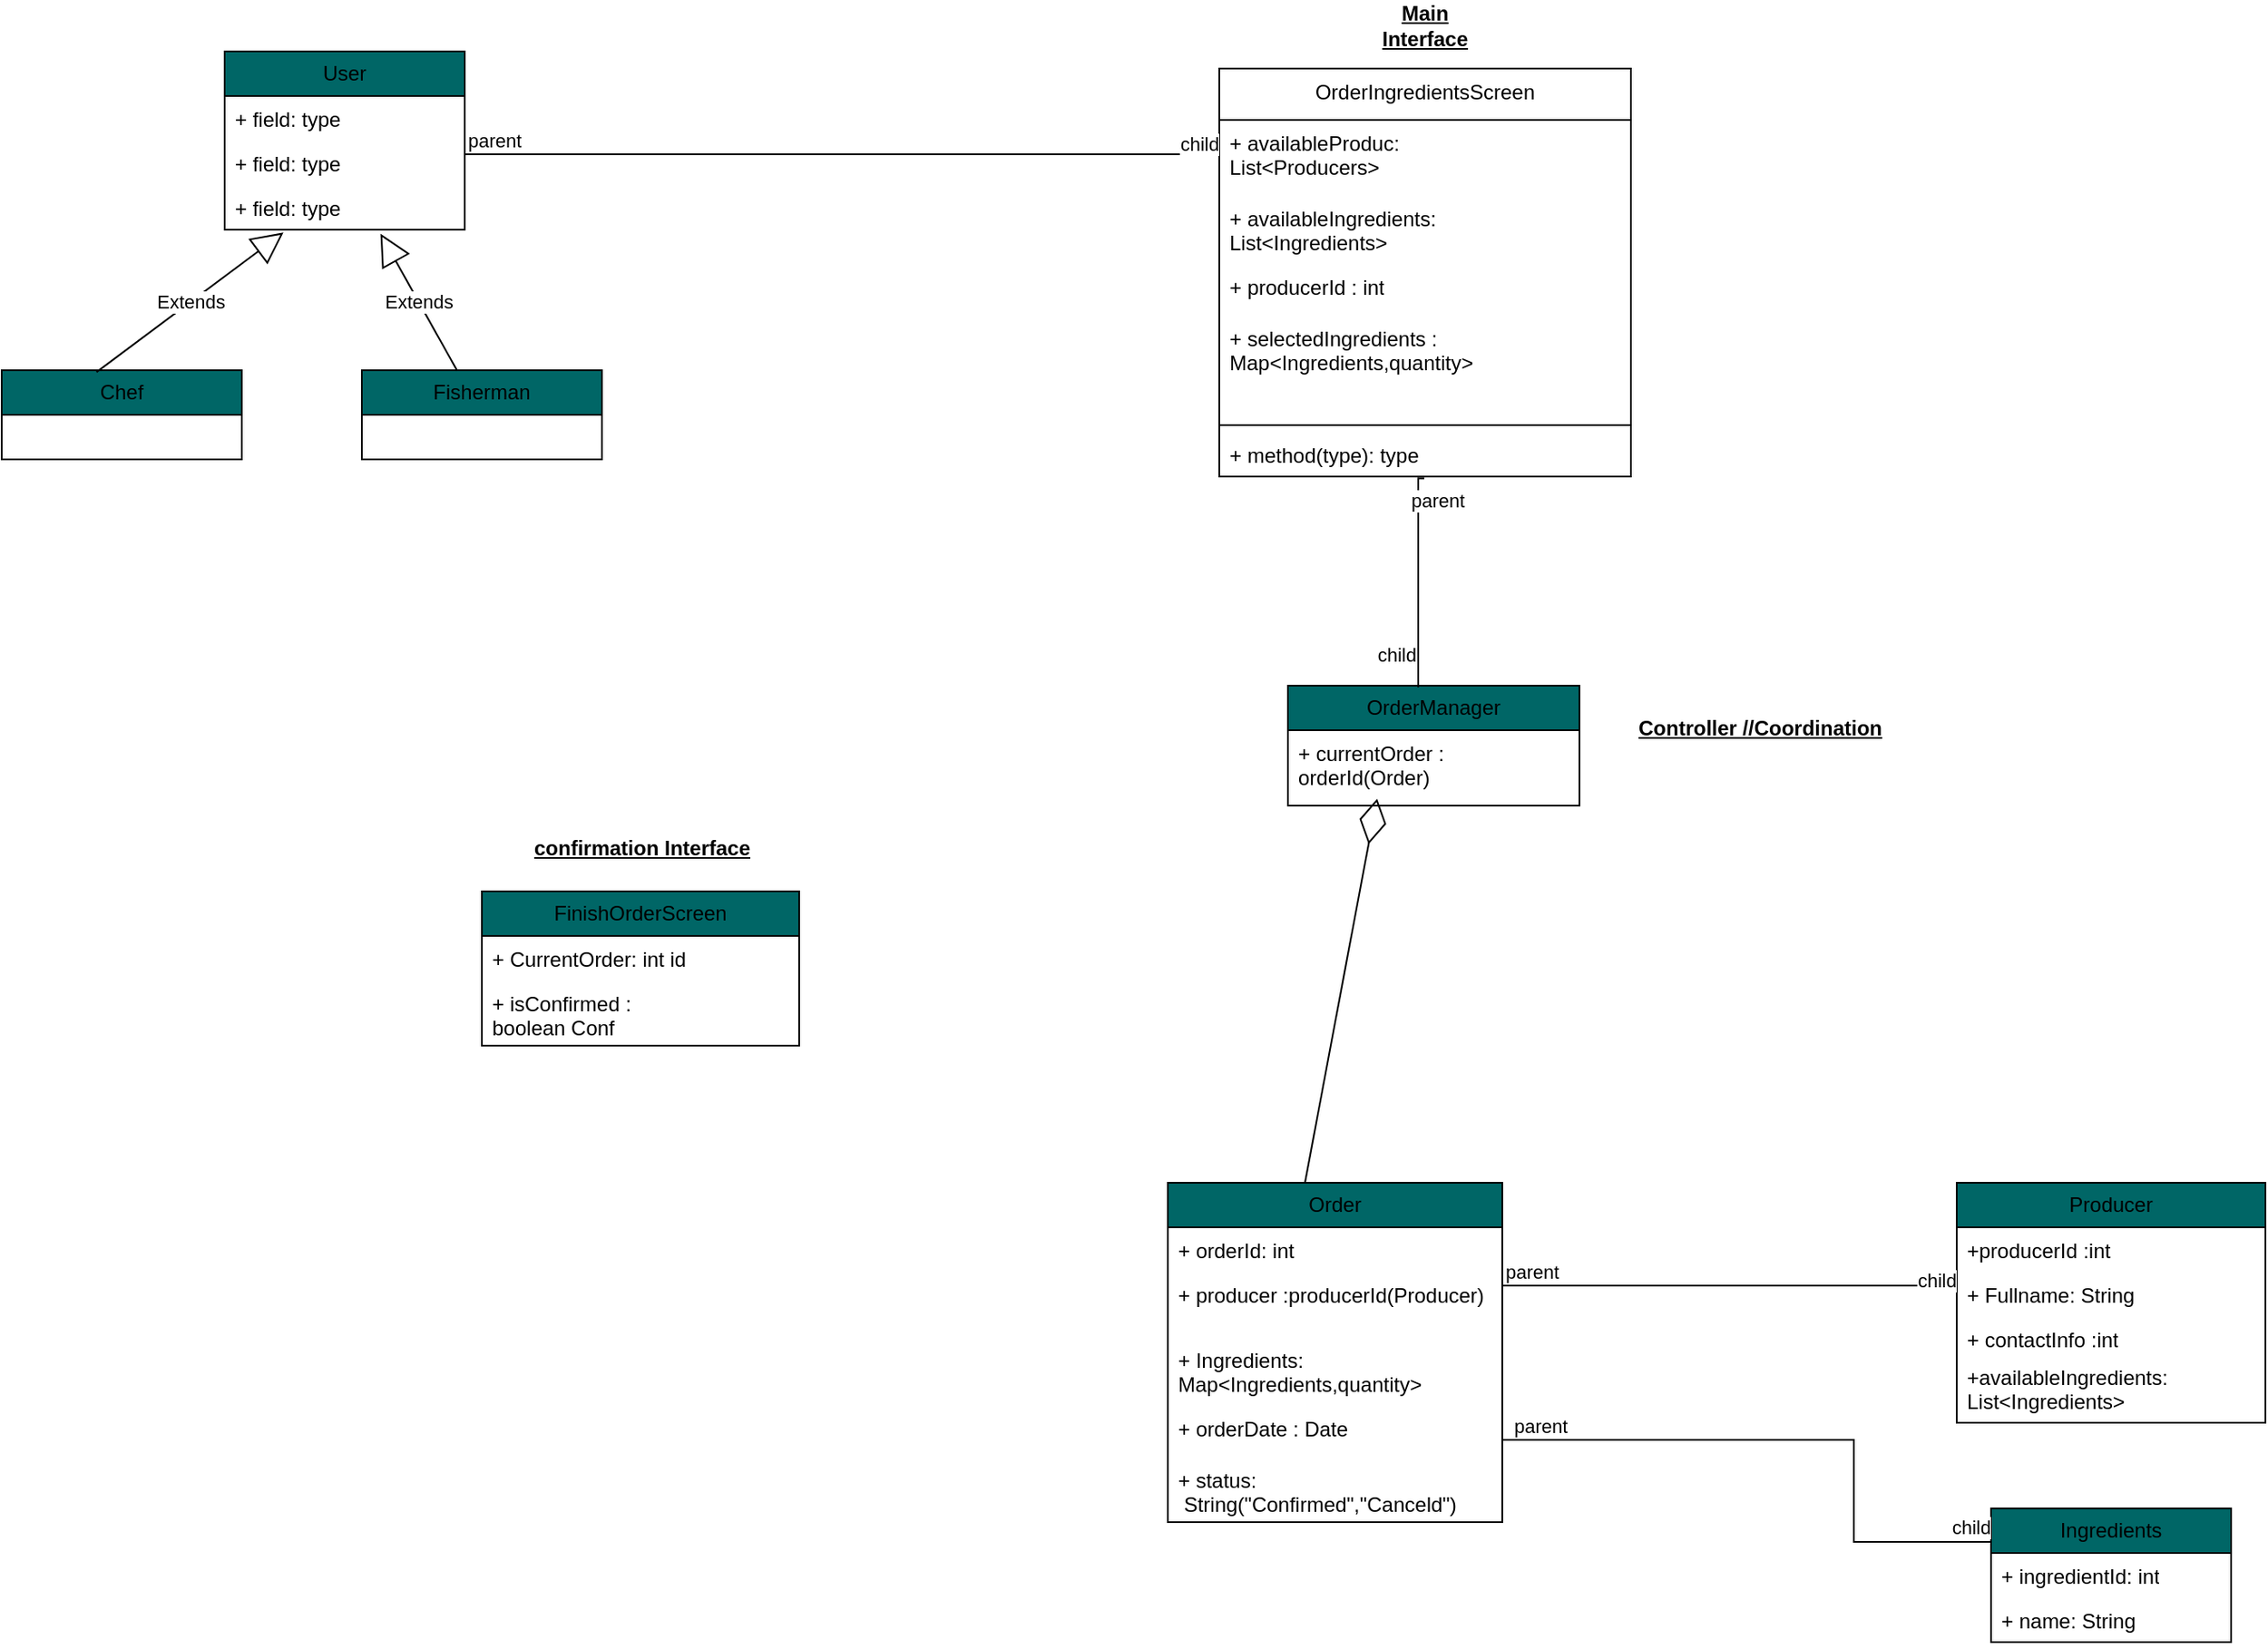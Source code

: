 <mxfile version="27.0.5">
  <diagram id="C5RBs43oDa-KdzZeNtuy" name="Page-1">
    <mxGraphModel dx="2492" dy="751" grid="1" gridSize="10" guides="1" tooltips="1" connect="1" arrows="1" fold="1" page="1" pageScale="1" pageWidth="827" pageHeight="1169" math="0" shadow="0">
      <root>
        <mxCell id="WIyWlLk6GJQsqaUBKTNV-0" />
        <mxCell id="WIyWlLk6GJQsqaUBKTNV-1" parent="WIyWlLk6GJQsqaUBKTNV-0" />
        <mxCell id="-91EUaGgrFVfvGWibIbg-0" value="User" style="swimlane;fontStyle=0;childLayout=stackLayout;horizontal=1;startSize=26;fillColor=light-dark(#006666,#006666);horizontalStack=0;resizeParent=1;resizeParentMax=0;resizeLast=0;collapsible=1;marginBottom=0;whiteSpace=wrap;html=1;" parent="WIyWlLk6GJQsqaUBKTNV-1" vertex="1">
          <mxGeometry x="-470" y="160" width="140" height="104" as="geometry" />
        </mxCell>
        <mxCell id="-91EUaGgrFVfvGWibIbg-1" value="+ field: type" style="text;strokeColor=none;fillColor=none;align=left;verticalAlign=top;spacingLeft=4;spacingRight=4;overflow=hidden;rotatable=0;points=[[0,0.5],[1,0.5]];portConstraint=eastwest;whiteSpace=wrap;html=1;" parent="-91EUaGgrFVfvGWibIbg-0" vertex="1">
          <mxGeometry y="26" width="140" height="26" as="geometry" />
        </mxCell>
        <mxCell id="-91EUaGgrFVfvGWibIbg-2" value="+ field: type" style="text;strokeColor=none;fillColor=none;align=left;verticalAlign=top;spacingLeft=4;spacingRight=4;overflow=hidden;rotatable=0;points=[[0,0.5],[1,0.5]];portConstraint=eastwest;whiteSpace=wrap;html=1;" parent="-91EUaGgrFVfvGWibIbg-0" vertex="1">
          <mxGeometry y="52" width="140" height="26" as="geometry" />
        </mxCell>
        <mxCell id="-91EUaGgrFVfvGWibIbg-3" value="+ field: type" style="text;strokeColor=none;fillColor=none;align=left;verticalAlign=top;spacingLeft=4;spacingRight=4;overflow=hidden;rotatable=0;points=[[0,0.5],[1,0.5]];portConstraint=eastwest;whiteSpace=wrap;html=1;" parent="-91EUaGgrFVfvGWibIbg-0" vertex="1">
          <mxGeometry y="78" width="140" height="26" as="geometry" />
        </mxCell>
        <mxCell id="-91EUaGgrFVfvGWibIbg-4" value="FinishOrderScreen" style="swimlane;fontStyle=0;childLayout=stackLayout;horizontal=1;startSize=26;fillColor=light-dark(#006666,#006666);horizontalStack=0;resizeParent=1;resizeParentMax=0;resizeLast=0;collapsible=1;marginBottom=0;whiteSpace=wrap;html=1;" parent="WIyWlLk6GJQsqaUBKTNV-1" vertex="1">
          <mxGeometry x="-320" y="650" width="185" height="90" as="geometry" />
        </mxCell>
        <mxCell id="-91EUaGgrFVfvGWibIbg-5" value="+ CurrentOrder: int id" style="text;strokeColor=none;fillColor=none;align=left;verticalAlign=top;spacingLeft=4;spacingRight=4;overflow=hidden;rotatable=0;points=[[0,0.5],[1,0.5]];portConstraint=eastwest;whiteSpace=wrap;html=1;" parent="-91EUaGgrFVfvGWibIbg-4" vertex="1">
          <mxGeometry y="26" width="185" height="26" as="geometry" />
        </mxCell>
        <mxCell id="-91EUaGgrFVfvGWibIbg-6" value="+ isConfirmed : &lt;br&gt;boolean Conf" style="text;strokeColor=none;fillColor=none;align=left;verticalAlign=top;spacingLeft=4;spacingRight=4;overflow=hidden;rotatable=0;points=[[0,0.5],[1,0.5]];portConstraint=eastwest;whiteSpace=wrap;html=1;" parent="-91EUaGgrFVfvGWibIbg-4" vertex="1">
          <mxGeometry y="52" width="185" height="38" as="geometry" />
        </mxCell>
        <mxCell id="-91EUaGgrFVfvGWibIbg-7" value="&lt;u&gt;confirmation Interface&lt;/u&gt;" style="text;align=center;fontStyle=1;verticalAlign=middle;spacingLeft=3;spacingRight=3;strokeColor=none;rotatable=0;points=[[0,0.5],[1,0.5]];portConstraint=eastwest;html=1;" parent="WIyWlLk6GJQsqaUBKTNV-1" vertex="1">
          <mxGeometry x="-292.5" y="600" width="130" height="50" as="geometry" />
        </mxCell>
        <mxCell id="-91EUaGgrFVfvGWibIbg-9" value="Producer" style="swimlane;fontStyle=0;childLayout=stackLayout;horizontal=1;startSize=26;fillColor=light-dark(#006666,#006666);horizontalStack=0;resizeParent=1;resizeParentMax=0;resizeLast=0;collapsible=1;marginBottom=0;whiteSpace=wrap;html=1;" parent="WIyWlLk6GJQsqaUBKTNV-1" vertex="1">
          <mxGeometry x="540" y="820" width="180" height="140" as="geometry">
            <mxRectangle x="370" y="533" width="90" height="30" as="alternateBounds" />
          </mxGeometry>
        </mxCell>
        <mxCell id="-91EUaGgrFVfvGWibIbg-10" value="+producerId :int" style="text;strokeColor=none;fillColor=none;align=left;verticalAlign=top;spacingLeft=4;spacingRight=4;overflow=hidden;rotatable=0;points=[[0,0.5],[1,0.5]];portConstraint=eastwest;whiteSpace=wrap;html=1;" parent="-91EUaGgrFVfvGWibIbg-9" vertex="1">
          <mxGeometry y="26" width="180" height="26" as="geometry" />
        </mxCell>
        <mxCell id="-91EUaGgrFVfvGWibIbg-11" value="+ Fullname: String" style="text;strokeColor=none;fillColor=none;align=left;verticalAlign=top;spacingLeft=4;spacingRight=4;overflow=hidden;rotatable=0;points=[[0,0.5],[1,0.5]];portConstraint=eastwest;whiteSpace=wrap;html=1;" parent="-91EUaGgrFVfvGWibIbg-9" vertex="1">
          <mxGeometry y="52" width="180" height="26" as="geometry" />
        </mxCell>
        <mxCell id="-91EUaGgrFVfvGWibIbg-12" value="+ contactInfo :int" style="text;strokeColor=none;fillColor=none;align=left;verticalAlign=top;spacingLeft=4;spacingRight=4;overflow=hidden;rotatable=0;points=[[0,0.5],[1,0.5]];portConstraint=eastwest;whiteSpace=wrap;html=1;" parent="-91EUaGgrFVfvGWibIbg-9" vertex="1">
          <mxGeometry y="78" width="180" height="22" as="geometry" />
        </mxCell>
        <mxCell id="-91EUaGgrFVfvGWibIbg-13" value="+availableIngredients:&lt;br&gt;List&amp;lt;Ingredients&amp;gt;" style="text;strokeColor=none;fillColor=none;align=left;verticalAlign=top;spacingLeft=4;spacingRight=4;overflow=hidden;rotatable=0;points=[[0,0.5],[1,0.5]];portConstraint=eastwest;whiteSpace=wrap;html=1;" parent="-91EUaGgrFVfvGWibIbg-9" vertex="1">
          <mxGeometry y="100" width="180" height="40" as="geometry" />
        </mxCell>
        <mxCell id="-91EUaGgrFVfvGWibIbg-14" value="Ingredients" style="swimlane;fontStyle=0;childLayout=stackLayout;horizontal=1;startSize=26;fillColor=light-dark(#006666,#006666);horizontalStack=0;resizeParent=1;resizeParentMax=0;resizeLast=0;collapsible=1;marginBottom=0;whiteSpace=wrap;html=1;" parent="WIyWlLk6GJQsqaUBKTNV-1" vertex="1">
          <mxGeometry x="560" y="1010" width="140" height="78" as="geometry" />
        </mxCell>
        <mxCell id="-91EUaGgrFVfvGWibIbg-15" value="+ ingredientId: int" style="text;strokeColor=none;fillColor=none;align=left;verticalAlign=top;spacingLeft=4;spacingRight=4;overflow=hidden;rotatable=0;points=[[0,0.5],[1,0.5]];portConstraint=eastwest;whiteSpace=wrap;html=1;" parent="-91EUaGgrFVfvGWibIbg-14" vertex="1">
          <mxGeometry y="26" width="140" height="26" as="geometry" />
        </mxCell>
        <mxCell id="-91EUaGgrFVfvGWibIbg-16" value="+ name: String" style="text;strokeColor=none;fillColor=none;align=left;verticalAlign=top;spacingLeft=4;spacingRight=4;overflow=hidden;rotatable=0;points=[[0,0.5],[1,0.5]];portConstraint=eastwest;whiteSpace=wrap;html=1;" parent="-91EUaGgrFVfvGWibIbg-14" vertex="1">
          <mxGeometry y="52" width="140" height="26" as="geometry" />
        </mxCell>
        <mxCell id="-91EUaGgrFVfvGWibIbg-17" value="Order" style="swimlane;fontStyle=0;childLayout=stackLayout;horizontal=1;startSize=26;fillColor=light-dark(#006666,#006666);horizontalStack=0;resizeParent=1;resizeParentMax=0;resizeLast=0;collapsible=1;marginBottom=0;whiteSpace=wrap;html=1;" parent="WIyWlLk6GJQsqaUBKTNV-1" vertex="1">
          <mxGeometry x="80" y="820" width="195" height="198" as="geometry" />
        </mxCell>
        <mxCell id="-91EUaGgrFVfvGWibIbg-18" value="+ orderId: int" style="text;strokeColor=none;fillColor=none;align=left;verticalAlign=top;spacingLeft=4;spacingRight=4;overflow=hidden;rotatable=0;points=[[0,0.5],[1,0.5]];portConstraint=eastwest;whiteSpace=wrap;html=1;" parent="-91EUaGgrFVfvGWibIbg-17" vertex="1">
          <mxGeometry y="26" width="195" height="26" as="geometry" />
        </mxCell>
        <mxCell id="-91EUaGgrFVfvGWibIbg-19" value="+ producer :producerId(Producer)&amp;nbsp;" style="text;strokeColor=none;fillColor=none;align=left;verticalAlign=top;spacingLeft=4;spacingRight=4;overflow=hidden;rotatable=0;points=[[0,0.5],[1,0.5]];portConstraint=eastwest;whiteSpace=wrap;html=1;" parent="-91EUaGgrFVfvGWibIbg-17" vertex="1">
          <mxGeometry y="52" width="195" height="38" as="geometry" />
        </mxCell>
        <mxCell id="-91EUaGgrFVfvGWibIbg-20" value="+ Ingredients:&lt;br&gt;Map&amp;lt;Ingredients,quantity&amp;gt;" style="text;strokeColor=none;fillColor=none;align=left;verticalAlign=top;spacingLeft=4;spacingRight=4;overflow=hidden;rotatable=0;points=[[0,0.5],[1,0.5]];portConstraint=eastwest;whiteSpace=wrap;html=1;" parent="-91EUaGgrFVfvGWibIbg-17" vertex="1">
          <mxGeometry y="90" width="195" height="40" as="geometry" />
        </mxCell>
        <mxCell id="-91EUaGgrFVfvGWibIbg-21" value="+ orderDate : Date" style="text;strokeColor=none;fillColor=none;align=left;verticalAlign=top;spacingLeft=4;spacingRight=4;overflow=hidden;rotatable=0;points=[[0,0.5],[1,0.5]];portConstraint=eastwest;whiteSpace=wrap;html=1;" parent="-91EUaGgrFVfvGWibIbg-17" vertex="1">
          <mxGeometry y="130" width="195" height="30" as="geometry" />
        </mxCell>
        <mxCell id="-91EUaGgrFVfvGWibIbg-22" value="+ status: &lt;br&gt;&amp;nbsp;String(&quot;Confirmed&quot;,&quot;Canceld&quot;)&amp;nbsp;" style="text;strokeColor=none;fillColor=none;align=left;verticalAlign=top;spacingLeft=4;spacingRight=4;overflow=hidden;rotatable=0;points=[[0,0.5],[1,0.5]];portConstraint=eastwest;whiteSpace=wrap;html=1;" parent="-91EUaGgrFVfvGWibIbg-17" vertex="1">
          <mxGeometry y="160" width="195" height="38" as="geometry" />
        </mxCell>
        <mxCell id="-91EUaGgrFVfvGWibIbg-23" value="OrderManager" style="swimlane;fontStyle=0;childLayout=stackLayout;horizontal=1;startSize=26;fillColor=light-dark(#006666,#006666);horizontalStack=0;resizeParent=1;resizeParentMax=0;resizeLast=0;collapsible=1;marginBottom=0;whiteSpace=wrap;html=1;" parent="WIyWlLk6GJQsqaUBKTNV-1" vertex="1">
          <mxGeometry x="150" y="530" width="170" height="70" as="geometry" />
        </mxCell>
        <mxCell id="-91EUaGgrFVfvGWibIbg-24" value="+ currentOrder : orderId(Order)" style="text;strokeColor=none;fillColor=none;align=left;verticalAlign=top;spacingLeft=4;spacingRight=4;overflow=hidden;rotatable=0;points=[[0,0.5],[1,0.5]];portConstraint=eastwest;whiteSpace=wrap;html=1;" parent="-91EUaGgrFVfvGWibIbg-23" vertex="1">
          <mxGeometry y="26" width="170" height="44" as="geometry" />
        </mxCell>
        <mxCell id="-91EUaGgrFVfvGWibIbg-25" value="&lt;u&gt;Controller //Coordination&lt;/u&gt;" style="text;align=center;fontStyle=1;verticalAlign=middle;spacingLeft=3;spacingRight=3;strokeColor=none;rotatable=0;points=[[0,0.5],[1,0.5]];portConstraint=eastwest;html=1;" parent="WIyWlLk6GJQsqaUBKTNV-1" vertex="1">
          <mxGeometry x="350" y="530" width="150" height="50" as="geometry" />
        </mxCell>
        <mxCell id="-91EUaGgrFVfvGWibIbg-26" value="Chef" style="swimlane;fontStyle=0;childLayout=stackLayout;horizontal=1;startSize=26;fillColor=light-dark(#006666,#006666);horizontalStack=0;resizeParent=1;resizeParentMax=0;resizeLast=0;collapsible=1;marginBottom=0;whiteSpace=wrap;html=1;" parent="WIyWlLk6GJQsqaUBKTNV-1" vertex="1">
          <mxGeometry x="-600" y="346" width="140" height="52" as="geometry" />
        </mxCell>
        <mxCell id="-91EUaGgrFVfvGWibIbg-27" value="Fisherman" style="swimlane;fontStyle=0;childLayout=stackLayout;horizontal=1;startSize=26;fillColor=light-dark(#006666,#006666);horizontalStack=0;resizeParent=1;resizeParentMax=0;resizeLast=0;collapsible=1;marginBottom=0;whiteSpace=wrap;html=1;" parent="WIyWlLk6GJQsqaUBKTNV-1" vertex="1">
          <mxGeometry x="-390" y="346" width="140" height="52" as="geometry" />
        </mxCell>
        <mxCell id="-91EUaGgrFVfvGWibIbg-28" value="&lt;span style=&quot;font-weight: 400;&quot;&gt;OrderIngredientsScreen&lt;/span&gt;" style="swimlane;fontStyle=1;align=center;verticalAlign=top;childLayout=stackLayout;horizontal=1;startSize=30;horizontalStack=0;resizeParent=1;resizeParentMax=0;resizeLast=0;collapsible=1;marginBottom=0;whiteSpace=wrap;html=1;fillColor=light-dark(#FFFFFF,#006666);" parent="WIyWlLk6GJQsqaUBKTNV-1" vertex="1">
          <mxGeometry x="110" y="170" width="240" height="238" as="geometry" />
        </mxCell>
        <mxCell id="-91EUaGgrFVfvGWibIbg-29" value="+ availableProduc:&lt;br&gt;List&amp;lt;Producers&amp;gt;" style="text;strokeColor=none;fillColor=none;align=left;verticalAlign=top;spacingLeft=4;spacingRight=4;overflow=hidden;rotatable=0;points=[[0,0.5],[1,0.5]];portConstraint=eastwest;whiteSpace=wrap;html=1;" parent="-91EUaGgrFVfvGWibIbg-28" vertex="1">
          <mxGeometry y="30" width="240" height="44" as="geometry" />
        </mxCell>
        <mxCell id="-91EUaGgrFVfvGWibIbg-30" value="+ availableIngredients:&lt;br&gt;List&amp;lt;Ingredients&amp;gt;" style="text;strokeColor=none;fillColor=none;align=left;verticalAlign=top;spacingLeft=4;spacingRight=4;overflow=hidden;rotatable=0;points=[[0,0.5],[1,0.5]];portConstraint=eastwest;whiteSpace=wrap;html=1;" parent="-91EUaGgrFVfvGWibIbg-28" vertex="1">
          <mxGeometry y="74" width="240" height="40" as="geometry" />
        </mxCell>
        <mxCell id="-91EUaGgrFVfvGWibIbg-31" value="+ producerId : int" style="text;strokeColor=none;fillColor=none;align=left;verticalAlign=top;spacingLeft=4;spacingRight=4;overflow=hidden;rotatable=0;points=[[0,0.5],[1,0.5]];portConstraint=eastwest;whiteSpace=wrap;html=1;" parent="-91EUaGgrFVfvGWibIbg-28" vertex="1">
          <mxGeometry y="114" width="240" height="30" as="geometry" />
        </mxCell>
        <mxCell id="-91EUaGgrFVfvGWibIbg-32" value="+ selectedIngredients : Map&amp;lt;Ingredients,quantity&amp;gt;" style="text;strokeColor=none;fillColor=none;align=left;verticalAlign=top;spacingLeft=4;spacingRight=4;overflow=hidden;rotatable=0;points=[[0,0.5],[1,0.5]];portConstraint=eastwest;whiteSpace=wrap;html=1;" parent="-91EUaGgrFVfvGWibIbg-28" vertex="1">
          <mxGeometry y="144" width="240" height="60" as="geometry" />
        </mxCell>
        <mxCell id="-91EUaGgrFVfvGWibIbg-33" value="" style="line;strokeWidth=1;fillColor=none;align=left;verticalAlign=middle;spacingTop=-1;spacingLeft=3;spacingRight=3;rotatable=0;labelPosition=right;points=[];portConstraint=eastwest;strokeColor=inherit;" parent="-91EUaGgrFVfvGWibIbg-28" vertex="1">
          <mxGeometry y="204" width="240" height="8" as="geometry" />
        </mxCell>
        <mxCell id="-91EUaGgrFVfvGWibIbg-34" value="+ method(type): type" style="text;strokeColor=none;fillColor=none;align=left;verticalAlign=top;spacingLeft=4;spacingRight=4;overflow=hidden;rotatable=0;points=[[0,0.5],[1,0.5]];portConstraint=eastwest;whiteSpace=wrap;html=1;" parent="-91EUaGgrFVfvGWibIbg-28" vertex="1">
          <mxGeometry y="212" width="240" height="26" as="geometry" />
        </mxCell>
        <mxCell id="-91EUaGgrFVfvGWibIbg-35" value="Extends" style="endArrow=block;endSize=16;endFill=0;html=1;rounded=0;exitX=0.395;exitY=0.02;exitDx=0;exitDy=0;exitPerimeter=0;entryX=0.245;entryY=1.064;entryDx=0;entryDy=0;entryPerimeter=0;" parent="WIyWlLk6GJQsqaUBKTNV-1" source="-91EUaGgrFVfvGWibIbg-26" target="-91EUaGgrFVfvGWibIbg-3" edge="1">
          <mxGeometry width="160" relative="1" as="geometry">
            <mxPoint x="-390" y="310" as="sourcePoint" />
            <mxPoint x="-230" y="310" as="targetPoint" />
          </mxGeometry>
        </mxCell>
        <mxCell id="-91EUaGgrFVfvGWibIbg-36" value="Extends" style="endArrow=block;endSize=16;endFill=0;html=1;rounded=0;entryX=0.649;entryY=1.09;entryDx=0;entryDy=0;entryPerimeter=0;" parent="WIyWlLk6GJQsqaUBKTNV-1" source="-91EUaGgrFVfvGWibIbg-27" target="-91EUaGgrFVfvGWibIbg-3" edge="1">
          <mxGeometry width="160" relative="1" as="geometry">
            <mxPoint x="-490" y="370" as="sourcePoint" />
            <mxPoint x="-381" y="289" as="targetPoint" />
          </mxGeometry>
        </mxCell>
        <mxCell id="-91EUaGgrFVfvGWibIbg-37" value="&lt;b&gt;&lt;u&gt;Main Interface&lt;/u&gt;&lt;/b&gt;" style="text;html=1;align=center;verticalAlign=middle;whiteSpace=wrap;rounded=0;" parent="WIyWlLk6GJQsqaUBKTNV-1" vertex="1">
          <mxGeometry x="200" y="130" width="60" height="30" as="geometry" />
        </mxCell>
        <mxCell id="k_-sUUvVHH3r_BqhOX6e-0" value="" style="endArrow=none;html=1;edgeStyle=orthogonalEdgeStyle;rounded=0;entryX=0;entryY=0.5;entryDx=0;entryDy=0;" edge="1" parent="WIyWlLk6GJQsqaUBKTNV-1" target="-91EUaGgrFVfvGWibIbg-29">
          <mxGeometry relative="1" as="geometry">
            <mxPoint x="-330" y="220" as="sourcePoint" />
            <mxPoint x="-170" y="220" as="targetPoint" />
            <Array as="points">
              <mxPoint x="110" y="220" />
            </Array>
          </mxGeometry>
        </mxCell>
        <mxCell id="k_-sUUvVHH3r_BqhOX6e-1" value="parent" style="edgeLabel;resizable=0;html=1;align=left;verticalAlign=bottom;" connectable="0" vertex="1" parent="k_-sUUvVHH3r_BqhOX6e-0">
          <mxGeometry x="-1" relative="1" as="geometry" />
        </mxCell>
        <mxCell id="k_-sUUvVHH3r_BqhOX6e-2" value="child" style="edgeLabel;resizable=0;html=1;align=right;verticalAlign=bottom;" connectable="0" vertex="1" parent="k_-sUUvVHH3r_BqhOX6e-0">
          <mxGeometry x="1" relative="1" as="geometry" />
        </mxCell>
        <mxCell id="k_-sUUvVHH3r_BqhOX6e-3" value="" style="endArrow=diamondThin;endFill=0;endSize=24;html=1;rounded=0;exitX=0.41;exitY=0;exitDx=0;exitDy=0;exitPerimeter=0;entryX=0.306;entryY=0.909;entryDx=0;entryDy=0;entryPerimeter=0;" edge="1" parent="WIyWlLk6GJQsqaUBKTNV-1" source="-91EUaGgrFVfvGWibIbg-17" target="-91EUaGgrFVfvGWibIbg-24">
          <mxGeometry width="160" relative="1" as="geometry">
            <mxPoint x="172.5" y="720" as="sourcePoint" />
            <mxPoint x="332.5" y="720" as="targetPoint" />
          </mxGeometry>
        </mxCell>
        <mxCell id="k_-sUUvVHH3r_BqhOX6e-4" value="" style="endArrow=none;html=1;edgeStyle=orthogonalEdgeStyle;rounded=0;entryX=0.447;entryY=0.014;entryDx=0;entryDy=0;entryPerimeter=0;exitX=0.498;exitY=1.044;exitDx=0;exitDy=0;exitPerimeter=0;" edge="1" parent="WIyWlLk6GJQsqaUBKTNV-1" source="-91EUaGgrFVfvGWibIbg-34" target="-91EUaGgrFVfvGWibIbg-23">
          <mxGeometry relative="1" as="geometry">
            <mxPoint x="230" y="430" as="sourcePoint" />
            <mxPoint x="420" y="482" as="targetPoint" />
            <Array as="points">
              <mxPoint x="226" y="409" />
            </Array>
          </mxGeometry>
        </mxCell>
        <mxCell id="k_-sUUvVHH3r_BqhOX6e-5" value="parent" style="edgeLabel;resizable=0;html=1;align=left;verticalAlign=bottom;" connectable="0" vertex="1" parent="k_-sUUvVHH3r_BqhOX6e-4">
          <mxGeometry x="-1" relative="1" as="geometry">
            <mxPoint x="-10" y="21" as="offset" />
          </mxGeometry>
        </mxCell>
        <mxCell id="k_-sUUvVHH3r_BqhOX6e-6" value="child" style="edgeLabel;resizable=0;html=1;align=right;verticalAlign=bottom;" connectable="0" vertex="1" parent="k_-sUUvVHH3r_BqhOX6e-4">
          <mxGeometry x="1" relative="1" as="geometry">
            <mxPoint y="-11" as="offset" />
          </mxGeometry>
        </mxCell>
        <mxCell id="k_-sUUvVHH3r_BqhOX6e-7" value="" style="endArrow=none;html=1;edgeStyle=orthogonalEdgeStyle;rounded=0;entryX=0;entryY=0.5;entryDx=0;entryDy=0;" edge="1" parent="WIyWlLk6GJQsqaUBKTNV-1" target="-91EUaGgrFVfvGWibIbg-11">
          <mxGeometry relative="1" as="geometry">
            <mxPoint x="275" y="880" as="sourcePoint" />
            <mxPoint x="435" y="880" as="targetPoint" />
            <Array as="points">
              <mxPoint x="540" y="880" />
            </Array>
          </mxGeometry>
        </mxCell>
        <mxCell id="k_-sUUvVHH3r_BqhOX6e-8" value="parent" style="edgeLabel;resizable=0;html=1;align=left;verticalAlign=bottom;" connectable="0" vertex="1" parent="k_-sUUvVHH3r_BqhOX6e-7">
          <mxGeometry x="-1" relative="1" as="geometry" />
        </mxCell>
        <mxCell id="k_-sUUvVHH3r_BqhOX6e-9" value="child" style="edgeLabel;resizable=0;html=1;align=right;verticalAlign=bottom;" connectable="0" vertex="1" parent="k_-sUUvVHH3r_BqhOX6e-7">
          <mxGeometry x="1" relative="1" as="geometry" />
        </mxCell>
        <mxCell id="k_-sUUvVHH3r_BqhOX6e-10" value="" style="endArrow=none;html=1;edgeStyle=orthogonalEdgeStyle;rounded=0;entryX=0;entryY=0.25;entryDx=0;entryDy=0;" edge="1" parent="WIyWlLk6GJQsqaUBKTNV-1" target="-91EUaGgrFVfvGWibIbg-14">
          <mxGeometry relative="1" as="geometry">
            <mxPoint x="275" y="970" as="sourcePoint" />
            <mxPoint x="435" y="970" as="targetPoint" />
            <Array as="points">
              <mxPoint x="480" y="970" />
              <mxPoint x="480" y="1030" />
            </Array>
          </mxGeometry>
        </mxCell>
        <mxCell id="k_-sUUvVHH3r_BqhOX6e-11" value="parent" style="edgeLabel;resizable=0;html=1;align=left;verticalAlign=bottom;" connectable="0" vertex="1" parent="k_-sUUvVHH3r_BqhOX6e-10">
          <mxGeometry x="-1" relative="1" as="geometry">
            <mxPoint x="5" as="offset" />
          </mxGeometry>
        </mxCell>
        <mxCell id="k_-sUUvVHH3r_BqhOX6e-12" value="child" style="edgeLabel;resizable=0;html=1;align=right;verticalAlign=bottom;" connectable="0" vertex="1" parent="k_-sUUvVHH3r_BqhOX6e-10">
          <mxGeometry x="1" relative="1" as="geometry" />
        </mxCell>
      </root>
    </mxGraphModel>
  </diagram>
</mxfile>
